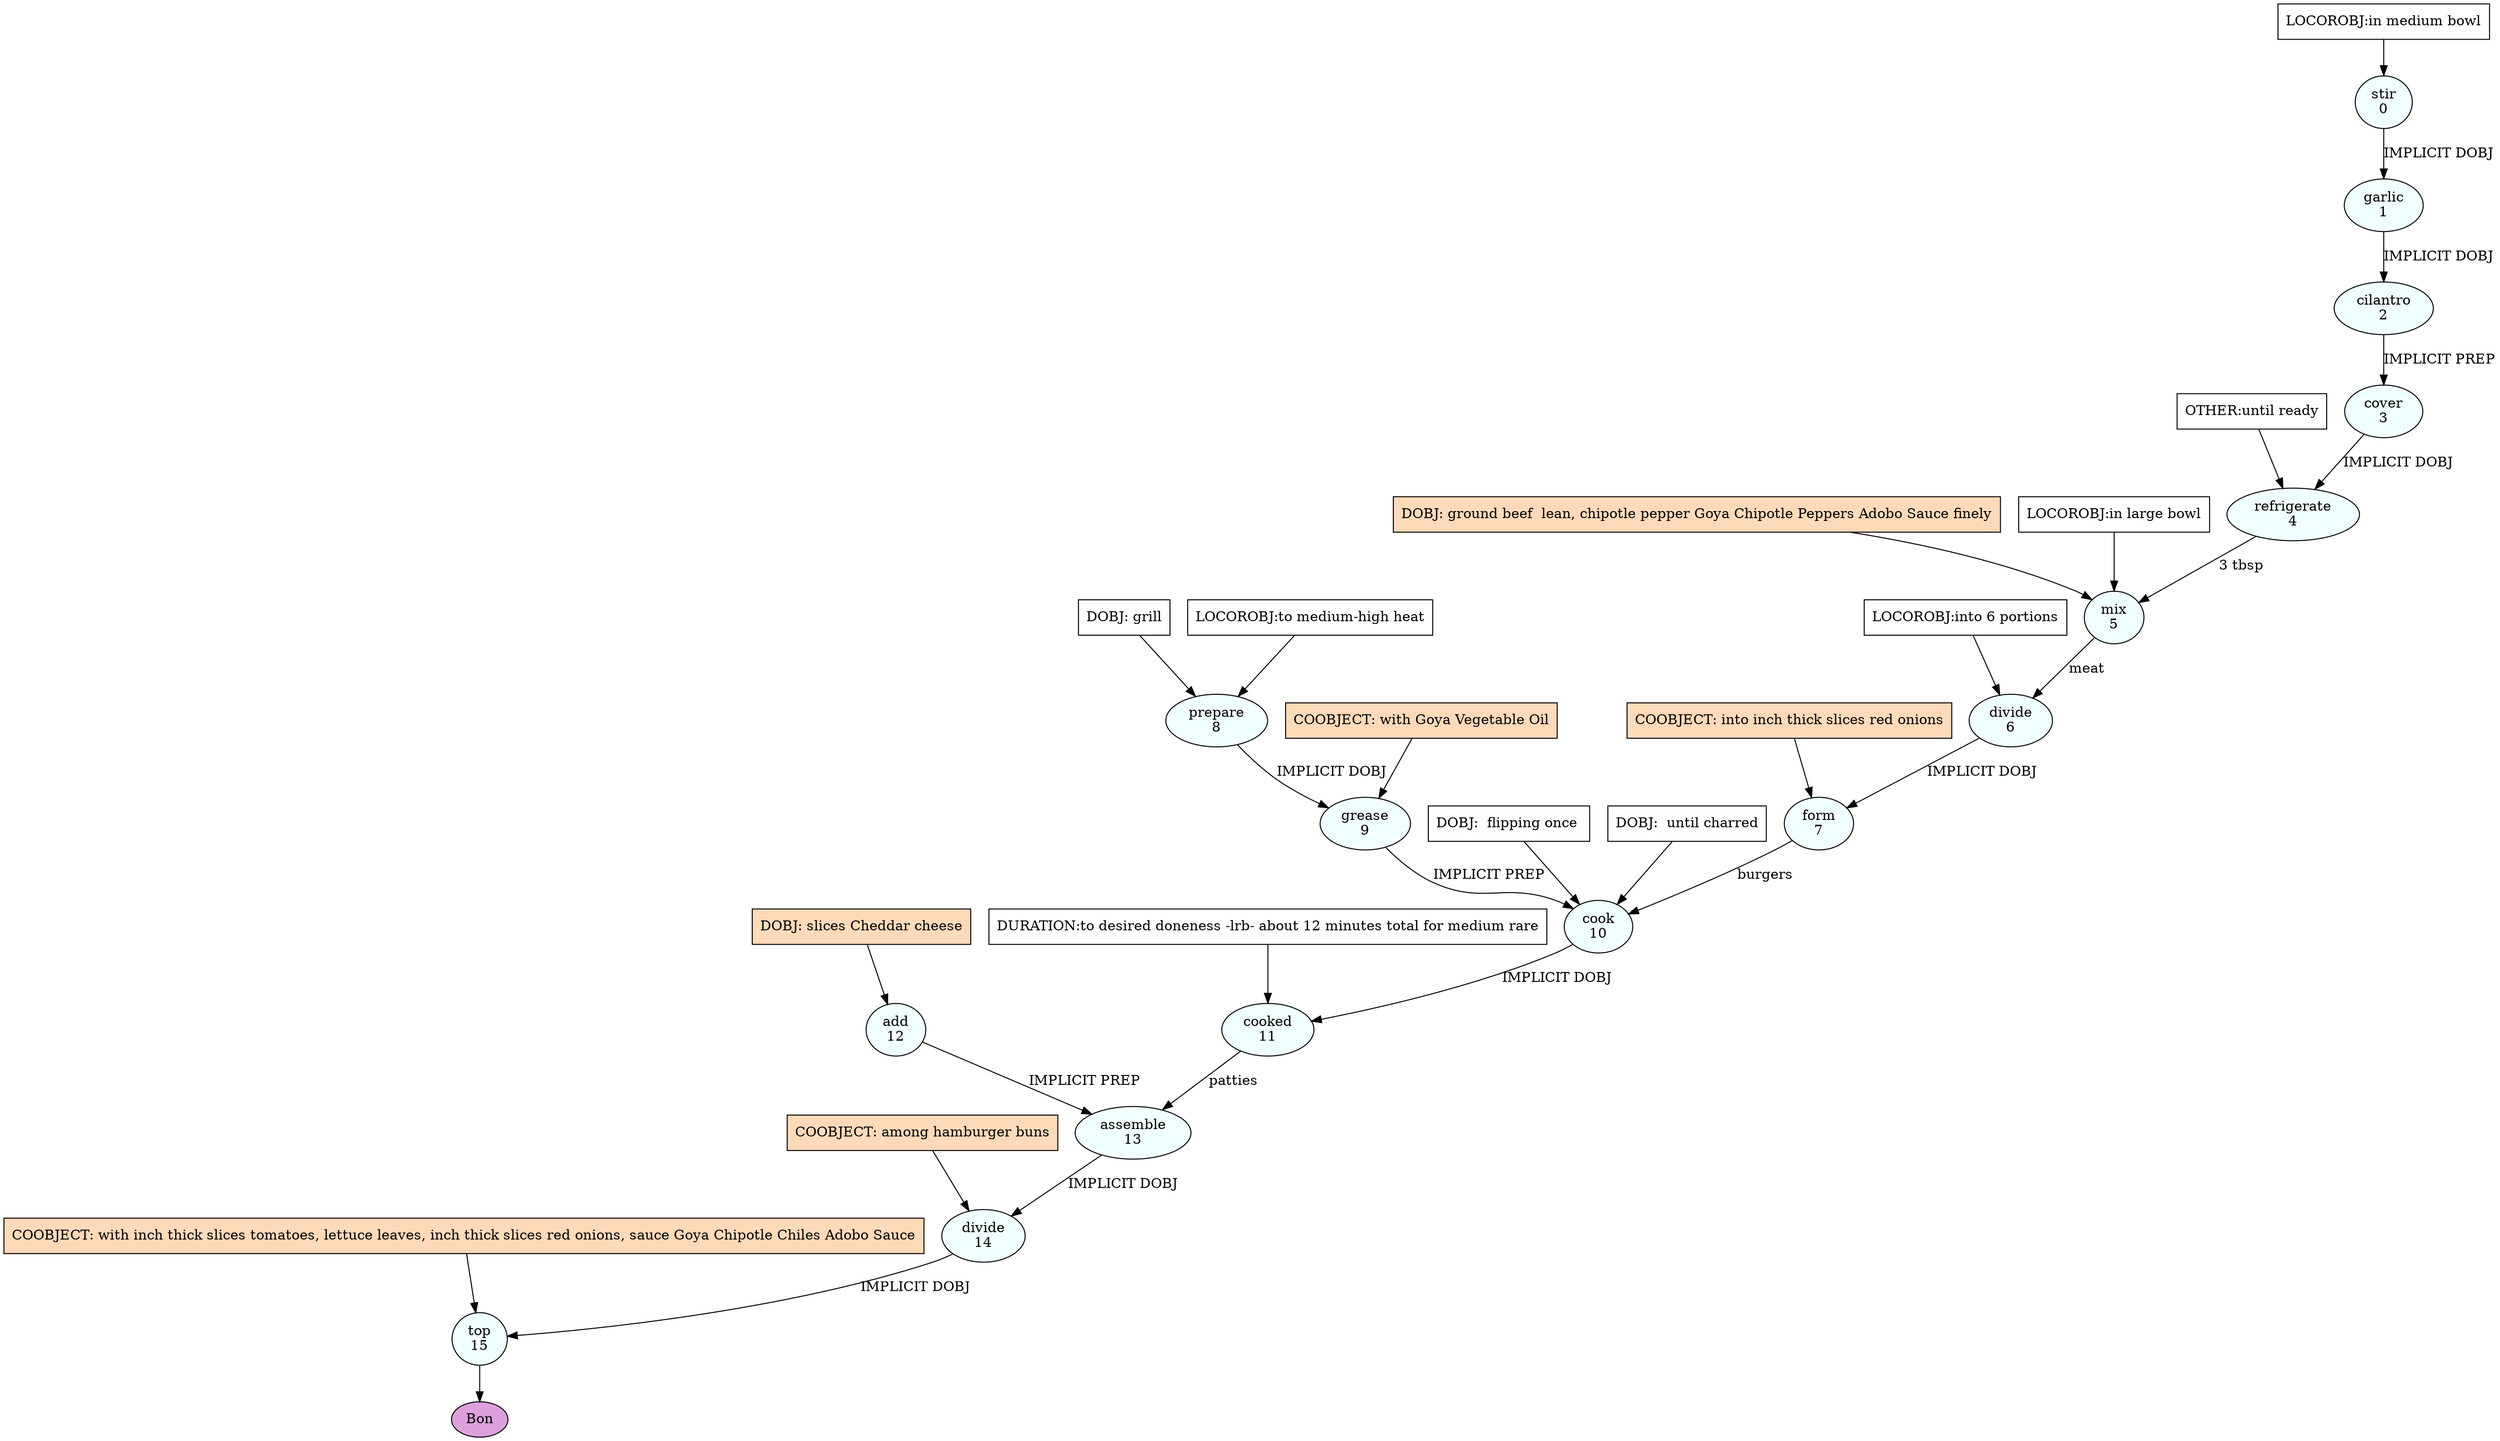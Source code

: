 digraph recipe {
E0[label="stir
0", shape=oval, style=filled, fillcolor=azure]
E1[label="garlic
1", shape=oval, style=filled, fillcolor=azure]
E2[label="cilantro
2", shape=oval, style=filled, fillcolor=azure]
E3[label="cover
3", shape=oval, style=filled, fillcolor=azure]
E4[label="refrigerate
4", shape=oval, style=filled, fillcolor=azure]
E5[label="mix
5", shape=oval, style=filled, fillcolor=azure]
E6[label="divide
6", shape=oval, style=filled, fillcolor=azure]
E7[label="form
7", shape=oval, style=filled, fillcolor=azure]
E8[label="prepare
8", shape=oval, style=filled, fillcolor=azure]
E9[label="grease
9", shape=oval, style=filled, fillcolor=azure]
E10[label="cook
10", shape=oval, style=filled, fillcolor=azure]
E11[label="cooked
11", shape=oval, style=filled, fillcolor=azure]
E12[label="add
12", shape=oval, style=filled, fillcolor=azure]
E13[label="assemble
13", shape=oval, style=filled, fillcolor=azure]
E14[label="divide
14", shape=oval, style=filled, fillcolor=azure]
E15[label="top
15", shape=oval, style=filled, fillcolor=azure]
D12[label="DOBJ: slices Cheddar cheese", shape=box, style=filled, fillcolor=peachpuff]
D12 -> E12
P0_0[label="LOCOROBJ:in medium bowl", shape=box, style=filled, fillcolor=white]
P0_0 -> E0
D8[label="DOBJ: grill", shape=box, style=filled, fillcolor=white]
D8 -> E8
P8_0[label="LOCOROBJ:to medium-high heat", shape=box, style=filled, fillcolor=white]
P8_0 -> E8
E0 -> E1 [label="IMPLICIT DOBJ"]
E1 -> E2 [label="IMPLICIT DOBJ"]
E2 -> E3 [label="IMPLICIT PREP"]
E3 -> E4 [label="IMPLICIT DOBJ"]
P4_0_0[label="OTHER:until ready", shape=box, style=filled, fillcolor=white]
P4_0_0 -> E4
D5_ing[label="DOBJ: ground beef  lean, chipotle pepper Goya Chipotle Peppers Adobo Sauce finely", shape=box, style=filled, fillcolor=peachpuff]
D5_ing -> E5
E4 -> E5 [label=" 3 tbsp"]
P5_0_0[label="LOCOROBJ:in large bowl", shape=box, style=filled, fillcolor=white]
P5_0_0 -> E5
E5 -> E6 [label="meat"]
P6_0_0[label="LOCOROBJ:into 6 portions", shape=box, style=filled, fillcolor=white]
P6_0_0 -> E6
E6 -> E7 [label="IMPLICIT DOBJ"]
P7_0_ing[label="COOBJECT: into inch thick slices red onions", shape=box, style=filled, fillcolor=peachpuff]
P7_0_ing -> E7
E8 -> E9 [label="IMPLICIT DOBJ"]
P9_0_ing[label="COOBJECT: with Goya Vegetable Oil", shape=box, style=filled, fillcolor=peachpuff]
P9_0_ing -> E9
E7 -> E10 [label="burgers "]
D10_1[label="DOBJ:  flipping once ", shape=box, style=filled, fillcolor=white]
D10_1 -> E10
D10_2[label="DOBJ:  until charred", shape=box, style=filled, fillcolor=white]
D10_2 -> E10
E9 -> E10 [label="IMPLICIT PREP"]
E10 -> E11 [label="IMPLICIT DOBJ"]
P11_0_0[label="DURATION:to desired doneness -lrb- about 12 minutes total for medium rare", shape=box, style=filled, fillcolor=white]
P11_0_0 -> E11
E11 -> E13 [label="patties"]
E12 -> E13 [label="IMPLICIT PREP"]
E13 -> E14 [label="IMPLICIT DOBJ"]
P14_0_ing[label="COOBJECT: among hamburger buns", shape=box, style=filled, fillcolor=peachpuff]
P14_0_ing -> E14
E14 -> E15 [label="IMPLICIT DOBJ"]
P15_0_ing[label="COOBJECT: with inch thick slices tomatoes, lettuce leaves, inch thick slices red onions, sauce Goya Chipotle Chiles Adobo Sauce", shape=box, style=filled, fillcolor=peachpuff]
P15_0_ing -> E15
EOR[label="Bon", shape=oval, style=filled, fillcolor=plum]
E15 -> EOR
}
